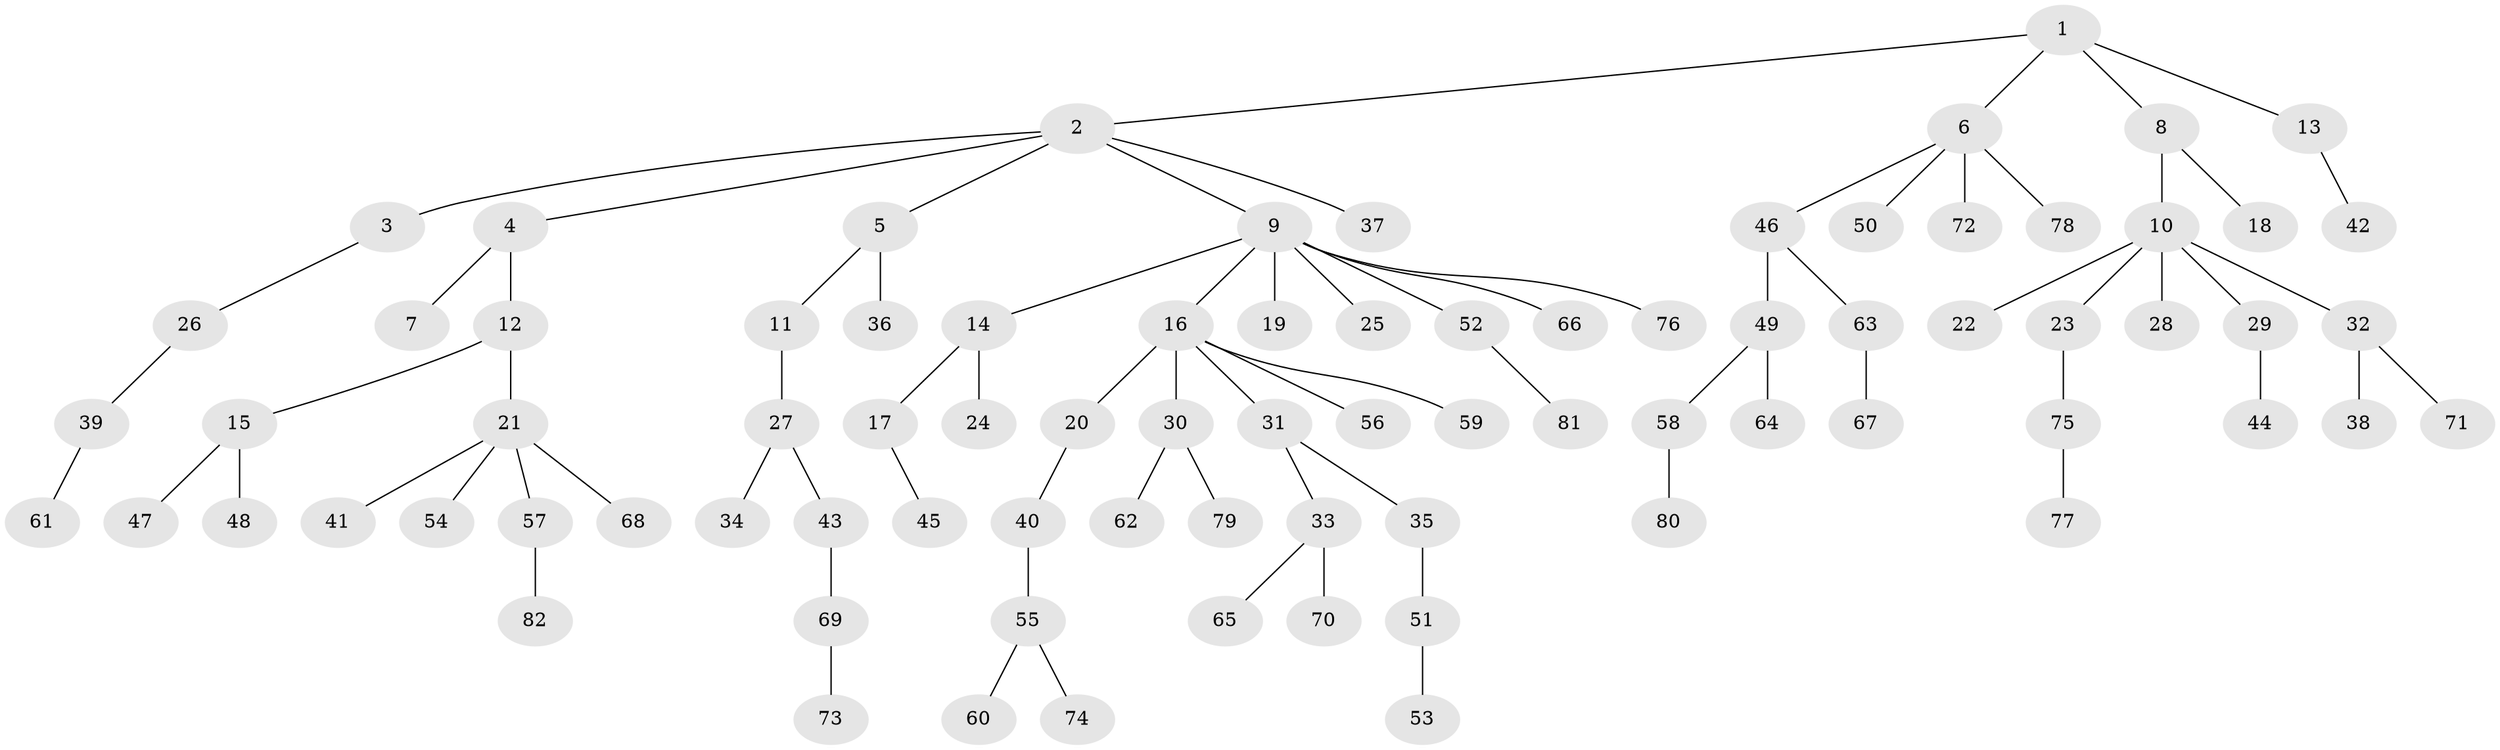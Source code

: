 // Generated by graph-tools (version 1.1) at 2025/11/02/27/25 16:11:27]
// undirected, 82 vertices, 81 edges
graph export_dot {
graph [start="1"]
  node [color=gray90,style=filled];
  1;
  2;
  3;
  4;
  5;
  6;
  7;
  8;
  9;
  10;
  11;
  12;
  13;
  14;
  15;
  16;
  17;
  18;
  19;
  20;
  21;
  22;
  23;
  24;
  25;
  26;
  27;
  28;
  29;
  30;
  31;
  32;
  33;
  34;
  35;
  36;
  37;
  38;
  39;
  40;
  41;
  42;
  43;
  44;
  45;
  46;
  47;
  48;
  49;
  50;
  51;
  52;
  53;
  54;
  55;
  56;
  57;
  58;
  59;
  60;
  61;
  62;
  63;
  64;
  65;
  66;
  67;
  68;
  69;
  70;
  71;
  72;
  73;
  74;
  75;
  76;
  77;
  78;
  79;
  80;
  81;
  82;
  1 -- 2;
  1 -- 6;
  1 -- 8;
  1 -- 13;
  2 -- 3;
  2 -- 4;
  2 -- 5;
  2 -- 9;
  2 -- 37;
  3 -- 26;
  4 -- 7;
  4 -- 12;
  5 -- 11;
  5 -- 36;
  6 -- 46;
  6 -- 50;
  6 -- 72;
  6 -- 78;
  8 -- 10;
  8 -- 18;
  9 -- 14;
  9 -- 16;
  9 -- 19;
  9 -- 25;
  9 -- 52;
  9 -- 66;
  9 -- 76;
  10 -- 22;
  10 -- 23;
  10 -- 28;
  10 -- 29;
  10 -- 32;
  11 -- 27;
  12 -- 15;
  12 -- 21;
  13 -- 42;
  14 -- 17;
  14 -- 24;
  15 -- 47;
  15 -- 48;
  16 -- 20;
  16 -- 30;
  16 -- 31;
  16 -- 56;
  16 -- 59;
  17 -- 45;
  20 -- 40;
  21 -- 41;
  21 -- 54;
  21 -- 57;
  21 -- 68;
  23 -- 75;
  26 -- 39;
  27 -- 34;
  27 -- 43;
  29 -- 44;
  30 -- 62;
  30 -- 79;
  31 -- 33;
  31 -- 35;
  32 -- 38;
  32 -- 71;
  33 -- 65;
  33 -- 70;
  35 -- 51;
  39 -- 61;
  40 -- 55;
  43 -- 69;
  46 -- 49;
  46 -- 63;
  49 -- 58;
  49 -- 64;
  51 -- 53;
  52 -- 81;
  55 -- 60;
  55 -- 74;
  57 -- 82;
  58 -- 80;
  63 -- 67;
  69 -- 73;
  75 -- 77;
}
